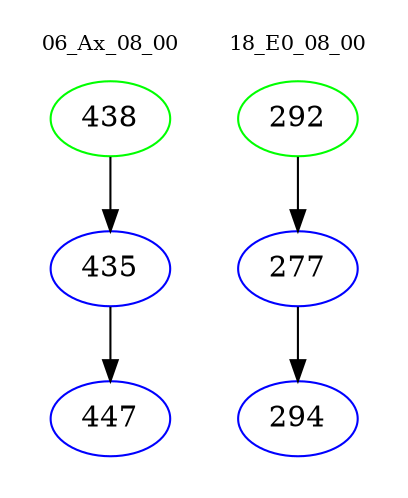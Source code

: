 digraph{
subgraph cluster_0 {
color = white
label = "06_Ax_08_00";
fontsize=10;
T0_438 [label="438", color="green"]
T0_438 -> T0_435 [color="black"]
T0_435 [label="435", color="blue"]
T0_435 -> T0_447 [color="black"]
T0_447 [label="447", color="blue"]
}
subgraph cluster_1 {
color = white
label = "18_E0_08_00";
fontsize=10;
T1_292 [label="292", color="green"]
T1_292 -> T1_277 [color="black"]
T1_277 [label="277", color="blue"]
T1_277 -> T1_294 [color="black"]
T1_294 [label="294", color="blue"]
}
}

